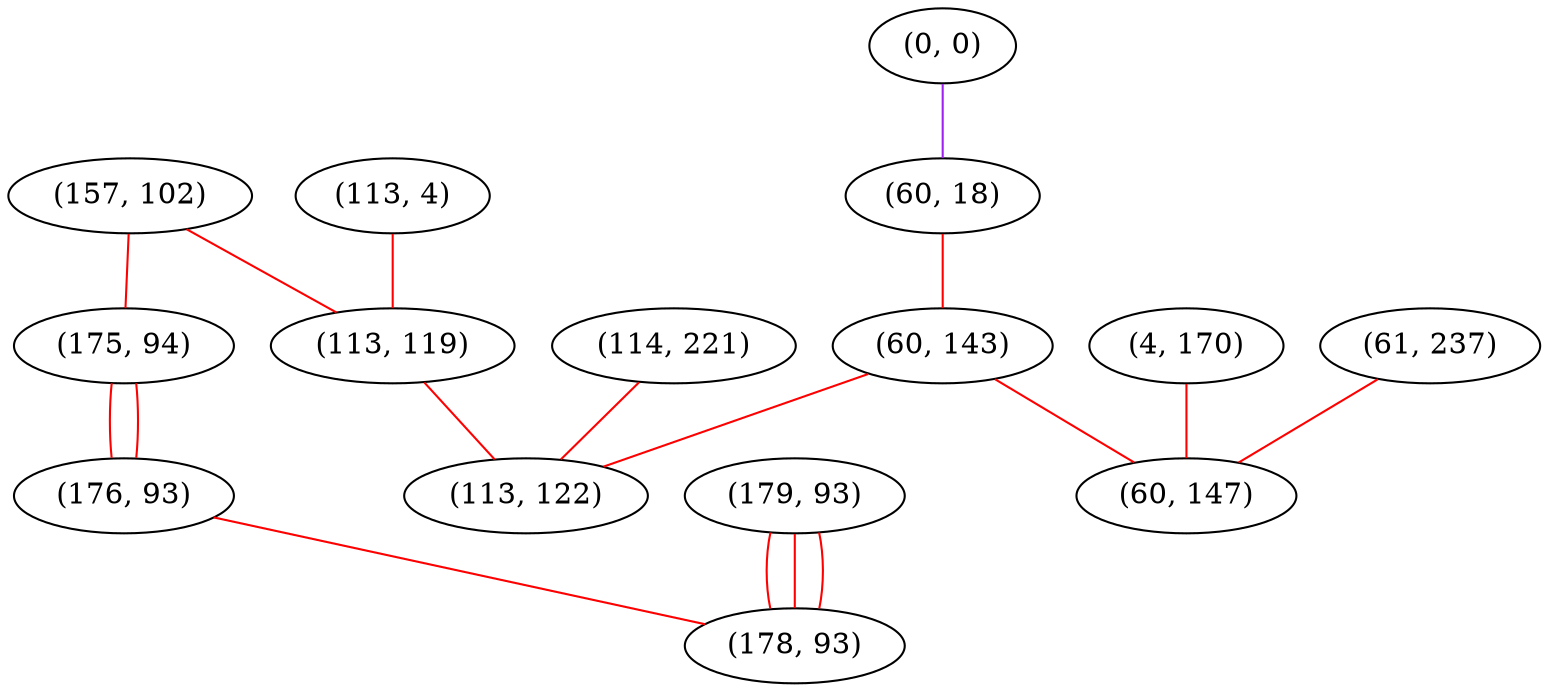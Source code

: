 graph "" {
"(157, 102)";
"(4, 170)";
"(0, 0)";
"(60, 18)";
"(175, 94)";
"(179, 93)";
"(176, 93)";
"(114, 221)";
"(60, 143)";
"(113, 4)";
"(61, 237)";
"(113, 119)";
"(113, 122)";
"(178, 93)";
"(60, 147)";
"(157, 102)" -- "(175, 94)"  [color=red, key=0, weight=1];
"(157, 102)" -- "(113, 119)"  [color=red, key=0, weight=1];
"(4, 170)" -- "(60, 147)"  [color=red, key=0, weight=1];
"(0, 0)" -- "(60, 18)"  [color=purple, key=0, weight=4];
"(60, 18)" -- "(60, 143)"  [color=red, key=0, weight=1];
"(175, 94)" -- "(176, 93)"  [color=red, key=0, weight=1];
"(175, 94)" -- "(176, 93)"  [color=red, key=1, weight=1];
"(179, 93)" -- "(178, 93)"  [color=red, key=0, weight=1];
"(179, 93)" -- "(178, 93)"  [color=red, key=1, weight=1];
"(179, 93)" -- "(178, 93)"  [color=red, key=2, weight=1];
"(176, 93)" -- "(178, 93)"  [color=red, key=0, weight=1];
"(114, 221)" -- "(113, 122)"  [color=red, key=0, weight=1];
"(60, 143)" -- "(113, 122)"  [color=red, key=0, weight=1];
"(60, 143)" -- "(60, 147)"  [color=red, key=0, weight=1];
"(113, 4)" -- "(113, 119)"  [color=red, key=0, weight=1];
"(61, 237)" -- "(60, 147)"  [color=red, key=0, weight=1];
"(113, 119)" -- "(113, 122)"  [color=red, key=0, weight=1];
}
